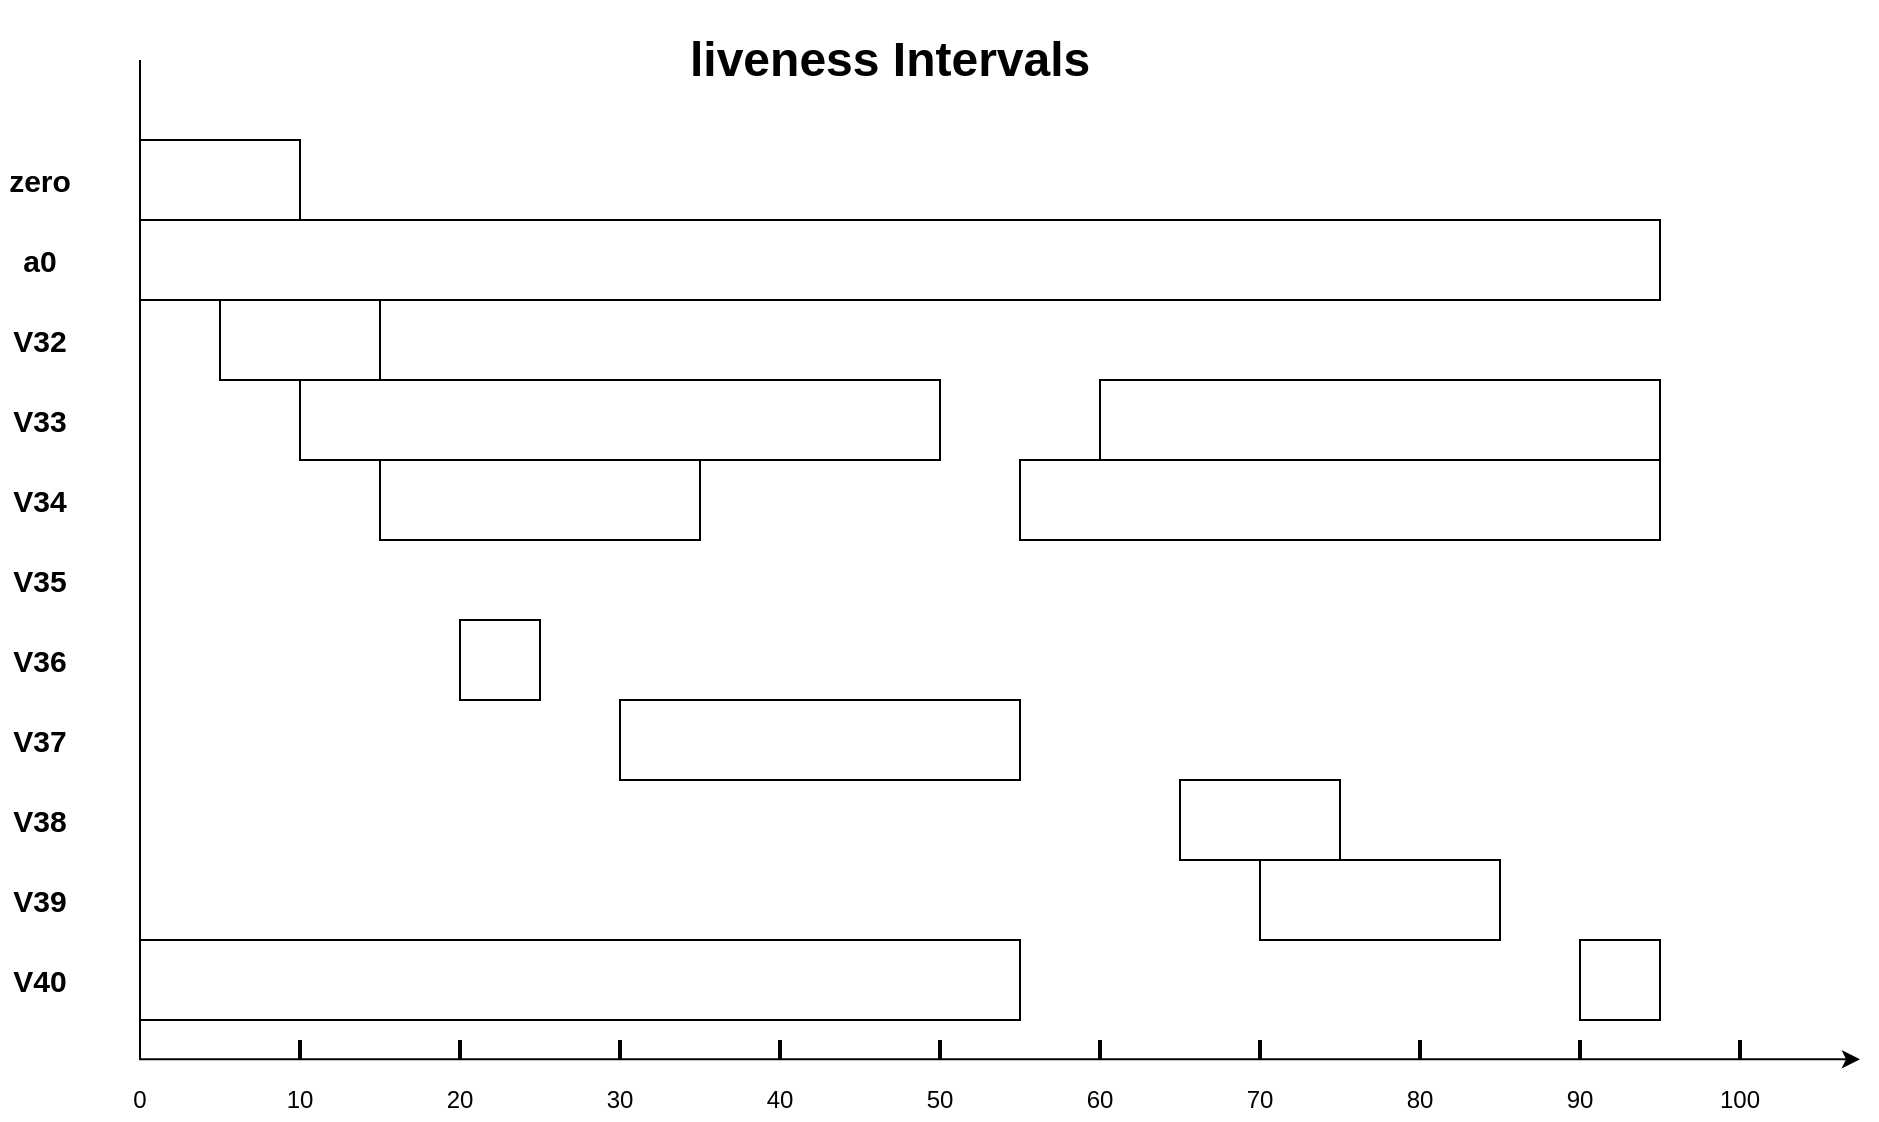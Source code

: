 <mxfile version="14.6.13" type="device"><diagram id="07fea595-8f29-1299-0266-81d95cde20df" name="Page-1"><mxGraphModel dx="1024" dy="592" grid="1" gridSize="10" guides="1" tooltips="1" connect="1" arrows="1" fold="1" page="1" pageScale="1" pageWidth="1169" pageHeight="827" background="#ffffff" math="0" shadow="0"><root><mxCell id="0"/><mxCell id="1" parent="0"/><mxCell id="4SOY62qPtA_nC_NVrlmN-752" value="" style="endArrow=classic;html=1;" edge="1" parent="1"><mxGeometry width="50" height="50" relative="1" as="geometry"><mxPoint x="120" y="539.66" as="sourcePoint"/><mxPoint x="980" y="539.66" as="targetPoint"/></mxGeometry></mxCell><mxCell id="4SOY62qPtA_nC_NVrlmN-754" value="" style="endArrow=none;html=1;" edge="1" parent="1"><mxGeometry width="50" height="50" relative="1" as="geometry"><mxPoint x="120" y="540" as="sourcePoint"/><mxPoint x="120" y="40" as="targetPoint"/></mxGeometry></mxCell><mxCell id="4SOY62qPtA_nC_NVrlmN-755" value="0" style="text;html=1;strokeColor=none;fillColor=none;align=center;verticalAlign=middle;whiteSpace=wrap;rounded=0;" vertex="1" parent="1"><mxGeometry x="100" y="550" width="40" height="20" as="geometry"/></mxCell><mxCell id="4SOY62qPtA_nC_NVrlmN-756" value="10&lt;br&gt;" style="text;html=1;strokeColor=none;fillColor=none;align=center;verticalAlign=middle;whiteSpace=wrap;rounded=0;" vertex="1" parent="1"><mxGeometry x="180" y="550" width="40" height="20" as="geometry"/></mxCell><mxCell id="4SOY62qPtA_nC_NVrlmN-757" value="20" style="text;html=1;strokeColor=none;fillColor=none;align=center;verticalAlign=middle;whiteSpace=wrap;rounded=0;" vertex="1" parent="1"><mxGeometry x="260" y="550" width="40" height="20" as="geometry"/></mxCell><mxCell id="4SOY62qPtA_nC_NVrlmN-758" value="30" style="text;html=1;strokeColor=none;fillColor=none;align=center;verticalAlign=middle;whiteSpace=wrap;rounded=0;" vertex="1" parent="1"><mxGeometry x="340" y="550" width="40" height="20" as="geometry"/></mxCell><mxCell id="4SOY62qPtA_nC_NVrlmN-759" value="40" style="text;html=1;strokeColor=none;fillColor=none;align=center;verticalAlign=middle;whiteSpace=wrap;rounded=0;" vertex="1" parent="1"><mxGeometry x="420" y="550" width="40" height="20" as="geometry"/></mxCell><mxCell id="4SOY62qPtA_nC_NVrlmN-760" value="50" style="text;html=1;strokeColor=none;fillColor=none;align=center;verticalAlign=middle;whiteSpace=wrap;rounded=0;" vertex="1" parent="1"><mxGeometry x="500" y="550" width="40" height="20" as="geometry"/></mxCell><mxCell id="4SOY62qPtA_nC_NVrlmN-761" value="60" style="text;html=1;strokeColor=none;fillColor=none;align=center;verticalAlign=middle;whiteSpace=wrap;rounded=0;" vertex="1" parent="1"><mxGeometry x="580" y="550" width="40" height="20" as="geometry"/></mxCell><mxCell id="4SOY62qPtA_nC_NVrlmN-762" value="70" style="text;html=1;strokeColor=none;fillColor=none;align=center;verticalAlign=middle;whiteSpace=wrap;rounded=0;" vertex="1" parent="1"><mxGeometry x="660" y="550" width="40" height="20" as="geometry"/></mxCell><mxCell id="4SOY62qPtA_nC_NVrlmN-763" value="80" style="text;html=1;strokeColor=none;fillColor=none;align=center;verticalAlign=middle;whiteSpace=wrap;rounded=0;" vertex="1" parent="1"><mxGeometry x="740" y="550" width="40" height="20" as="geometry"/></mxCell><mxCell id="4SOY62qPtA_nC_NVrlmN-764" value="90" style="text;html=1;strokeColor=none;fillColor=none;align=center;verticalAlign=middle;whiteSpace=wrap;rounded=0;" vertex="1" parent="1"><mxGeometry x="820" y="550" width="40" height="20" as="geometry"/></mxCell><mxCell id="4SOY62qPtA_nC_NVrlmN-765" value="100" style="text;html=1;strokeColor=none;fillColor=none;align=center;verticalAlign=middle;whiteSpace=wrap;rounded=0;" vertex="1" parent="1"><mxGeometry x="900" y="550" width="40" height="20" as="geometry"/></mxCell><mxCell id="4SOY62qPtA_nC_NVrlmN-766" value="zero" style="text;html=1;strokeColor=none;fillColor=none;align=center;verticalAlign=middle;whiteSpace=wrap;rounded=0;fontStyle=1;fontSize=15;" vertex="1" parent="1"><mxGeometry x="50" y="90" width="40" height="20" as="geometry"/></mxCell><mxCell id="4SOY62qPtA_nC_NVrlmN-767" value="&lt;h1&gt;liveness Intervals&lt;/h1&gt;" style="text;html=1;strokeColor=none;fillColor=none;spacing=5;spacingTop=-20;whiteSpace=wrap;overflow=hidden;rounded=0;" vertex="1" parent="1"><mxGeometry x="390" y="20" width="210" height="40" as="geometry"/></mxCell><mxCell id="4SOY62qPtA_nC_NVrlmN-768" value="" style="line;strokeWidth=2;direction=south;html=1;verticalAlign=middle;" vertex="1" parent="1"><mxGeometry x="195" y="530" width="10" height="10" as="geometry"/></mxCell><mxCell id="4SOY62qPtA_nC_NVrlmN-769" value="" style="line;strokeWidth=2;direction=south;html=1;verticalAlign=middle;" vertex="1" parent="1"><mxGeometry x="275" y="530" width="10" height="10" as="geometry"/></mxCell><mxCell id="4SOY62qPtA_nC_NVrlmN-770" value="" style="line;strokeWidth=2;direction=south;html=1;verticalAlign=middle;" vertex="1" parent="1"><mxGeometry x="355" y="530" width="10" height="10" as="geometry"/></mxCell><mxCell id="4SOY62qPtA_nC_NVrlmN-771" value="" style="line;strokeWidth=2;direction=south;html=1;verticalAlign=middle;" vertex="1" parent="1"><mxGeometry x="435" y="530" width="10" height="10" as="geometry"/></mxCell><mxCell id="4SOY62qPtA_nC_NVrlmN-772" value="" style="line;strokeWidth=2;direction=south;html=1;verticalAlign=middle;" vertex="1" parent="1"><mxGeometry x="515" y="530" width="10" height="10" as="geometry"/></mxCell><mxCell id="4SOY62qPtA_nC_NVrlmN-773" value="" style="line;strokeWidth=2;direction=south;html=1;verticalAlign=middle;" vertex="1" parent="1"><mxGeometry x="595" y="530" width="10" height="10" as="geometry"/></mxCell><mxCell id="4SOY62qPtA_nC_NVrlmN-774" value="" style="line;strokeWidth=2;direction=south;html=1;verticalAlign=middle;" vertex="1" parent="1"><mxGeometry x="675" y="530" width="10" height="10" as="geometry"/></mxCell><mxCell id="4SOY62qPtA_nC_NVrlmN-775" value="" style="line;strokeWidth=2;direction=south;html=1;verticalAlign=middle;" vertex="1" parent="1"><mxGeometry x="755" y="530" width="10" height="10" as="geometry"/></mxCell><mxCell id="4SOY62qPtA_nC_NVrlmN-776" value="" style="line;strokeWidth=2;direction=south;html=1;verticalAlign=middle;" vertex="1" parent="1"><mxGeometry x="835" y="530" width="10" height="10" as="geometry"/></mxCell><mxCell id="4SOY62qPtA_nC_NVrlmN-777" value="" style="line;strokeWidth=2;direction=south;html=1;verticalAlign=middle;" vertex="1" parent="1"><mxGeometry x="915" y="530" width="10" height="10" as="geometry"/></mxCell><mxCell id="4SOY62qPtA_nC_NVrlmN-780" value="" style="rounded=0;whiteSpace=wrap;html=1;" vertex="1" parent="1"><mxGeometry x="120" y="80" width="80" height="40" as="geometry"/></mxCell><mxCell id="4SOY62qPtA_nC_NVrlmN-781" value="a0" style="text;html=1;strokeColor=none;fillColor=none;align=center;verticalAlign=middle;whiteSpace=wrap;rounded=0;fontStyle=1;fontSize=15;" vertex="1" parent="1"><mxGeometry x="50" y="130" width="40" height="20" as="geometry"/></mxCell><mxCell id="4SOY62qPtA_nC_NVrlmN-782" value="V32" style="text;whiteSpace=wrap;html=1;verticalAlign=middle;align=center;fontStyle=1;fontSize=15;" vertex="1" parent="1"><mxGeometry x="50" y="170" width="40" height="20" as="geometry"/></mxCell><mxCell id="4SOY62qPtA_nC_NVrlmN-783" value="V33" style="text;whiteSpace=wrap;html=1;align=center;verticalAlign=middle;fontStyle=1;fontSize=15;" vertex="1" parent="1"><mxGeometry x="50" y="210" width="40" height="20" as="geometry"/></mxCell><mxCell id="4SOY62qPtA_nC_NVrlmN-784" value="V34" style="text;whiteSpace=wrap;html=1;align=center;verticalAlign=middle;fontStyle=1;fontSize=15;" vertex="1" parent="1"><mxGeometry x="50" y="250" width="40" height="20" as="geometry"/></mxCell><mxCell id="4SOY62qPtA_nC_NVrlmN-785" value="V35" style="text;whiteSpace=wrap;html=1;align=center;verticalAlign=middle;fontStyle=1;fontSize=15;" vertex="1" parent="1"><mxGeometry x="50" y="290" width="40" height="20" as="geometry"/></mxCell><mxCell id="4SOY62qPtA_nC_NVrlmN-786" value="V36" style="text;whiteSpace=wrap;html=1;align=center;verticalAlign=middle;fontStyle=1;fontSize=15;" vertex="1" parent="1"><mxGeometry x="50" y="330" width="40" height="20" as="geometry"/></mxCell><mxCell id="4SOY62qPtA_nC_NVrlmN-787" value="V37" style="text;whiteSpace=wrap;html=1;align=center;verticalAlign=middle;fontStyle=1;fontSize=15;" vertex="1" parent="1"><mxGeometry x="50" y="370" width="40" height="20" as="geometry"/></mxCell><mxCell id="4SOY62qPtA_nC_NVrlmN-788" value="V38" style="text;whiteSpace=wrap;html=1;align=center;verticalAlign=middle;fontStyle=1;fontSize=15;" vertex="1" parent="1"><mxGeometry x="50" y="410" width="40" height="20" as="geometry"/></mxCell><mxCell id="4SOY62qPtA_nC_NVrlmN-789" value="V39" style="text;whiteSpace=wrap;html=1;align=center;verticalAlign=middle;fontStyle=1;fontSize=15;" vertex="1" parent="1"><mxGeometry x="50" y="450" width="40" height="20" as="geometry"/></mxCell><mxCell id="4SOY62qPtA_nC_NVrlmN-790" value="V40" style="text;whiteSpace=wrap;html=1;align=center;verticalAlign=middle;fontStyle=1;fontSize=15;" vertex="1" parent="1"><mxGeometry x="50" y="490" width="40" height="20" as="geometry"/></mxCell><mxCell id="4SOY62qPtA_nC_NVrlmN-791" value="" style="rounded=0;whiteSpace=wrap;html=1;" vertex="1" parent="1"><mxGeometry x="120" y="120" width="760" height="40" as="geometry"/></mxCell><mxCell id="4SOY62qPtA_nC_NVrlmN-793" value="" style="rounded=0;whiteSpace=wrap;html=1;" vertex="1" parent="1"><mxGeometry x="160" y="160" width="80" height="40" as="geometry"/></mxCell><mxCell id="4SOY62qPtA_nC_NVrlmN-794" value="" style="rounded=0;whiteSpace=wrap;html=1;" vertex="1" parent="1"><mxGeometry x="200" y="200" width="320" height="40" as="geometry"/></mxCell><mxCell id="4SOY62qPtA_nC_NVrlmN-795" value="" style="rounded=0;whiteSpace=wrap;html=1;" vertex="1" parent="1"><mxGeometry x="600" y="200" width="280" height="40" as="geometry"/></mxCell><mxCell id="4SOY62qPtA_nC_NVrlmN-796" value="" style="rounded=0;whiteSpace=wrap;html=1;" vertex="1" parent="1"><mxGeometry x="240" y="240" width="160" height="40" as="geometry"/></mxCell><mxCell id="4SOY62qPtA_nC_NVrlmN-797" value="" style="rounded=0;whiteSpace=wrap;html=1;" vertex="1" parent="1"><mxGeometry x="560" y="240" width="320" height="40" as="geometry"/></mxCell><mxCell id="4SOY62qPtA_nC_NVrlmN-798" value="" style="rounded=0;whiteSpace=wrap;html=1;" vertex="1" parent="1"><mxGeometry x="280" y="320" width="40" height="40" as="geometry"/></mxCell><mxCell id="4SOY62qPtA_nC_NVrlmN-799" value="" style="rounded=0;whiteSpace=wrap;html=1;" vertex="1" parent="1"><mxGeometry x="360" y="360" width="200" height="40" as="geometry"/></mxCell><mxCell id="4SOY62qPtA_nC_NVrlmN-800" value="" style="rounded=0;whiteSpace=wrap;html=1;" vertex="1" parent="1"><mxGeometry x="640" y="400" width="80" height="40" as="geometry"/></mxCell><mxCell id="4SOY62qPtA_nC_NVrlmN-801" value="" style="rounded=0;whiteSpace=wrap;html=1;" vertex="1" parent="1"><mxGeometry x="680" y="440" width="120" height="40" as="geometry"/></mxCell><mxCell id="4SOY62qPtA_nC_NVrlmN-802" value="" style="rounded=0;whiteSpace=wrap;html=1;" vertex="1" parent="1"><mxGeometry x="120" y="480" width="440" height="40" as="geometry"/></mxCell><mxCell id="4SOY62qPtA_nC_NVrlmN-803" value="" style="rounded=0;whiteSpace=wrap;html=1;" vertex="1" parent="1"><mxGeometry x="840" y="480" width="40" height="40" as="geometry"/></mxCell></root></mxGraphModel></diagram></mxfile>